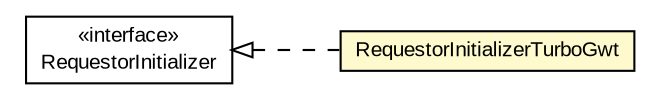 #!/usr/local/bin/dot
#
# Class diagram 
# Generated by UMLGraph version R5_6-24-gf6e263 (http://www.umlgraph.org/)
#

digraph G {
	edge [fontname="arial",fontsize=10,labelfontname="arial",labelfontsize=10];
	node [fontname="arial",fontsize=10,shape=plaintext];
	nodesep=0.25;
	ranksep=0.5;
	rankdir=LR;
	// io.reinert.requestor.RequestorInitializer
	c12419 [label=<<table title="io.reinert.requestor.RequestorInitializer" border="0" cellborder="1" cellspacing="0" cellpadding="2" port="p" href="../RequestorInitializer.html">
		<tr><td><table border="0" cellspacing="0" cellpadding="1">
<tr><td align="center" balign="center"> &#171;interface&#187; </td></tr>
<tr><td align="center" balign="center"> RequestorInitializer </td></tr>
		</table></td></tr>
		</table>>, URL="../RequestorInitializer.html", fontname="arial", fontcolor="black", fontsize=10.0];
	// io.reinert.requestor.turbogwt.RequestorInitializerTurboGwt
	c12517 [label=<<table title="io.reinert.requestor.turbogwt.RequestorInitializerTurboGwt" border="0" cellborder="1" cellspacing="0" cellpadding="2" port="p" bgcolor="lemonChiffon" href="./RequestorInitializerTurboGwt.html">
		<tr><td><table border="0" cellspacing="0" cellpadding="1">
<tr><td align="center" balign="center"> RequestorInitializerTurboGwt </td></tr>
		</table></td></tr>
		</table>>, URL="./RequestorInitializerTurboGwt.html", fontname="arial", fontcolor="black", fontsize=10.0];
	//io.reinert.requestor.turbogwt.RequestorInitializerTurboGwt implements io.reinert.requestor.RequestorInitializer
	c12419:p -> c12517:p [dir=back,arrowtail=empty,style=dashed];
}

